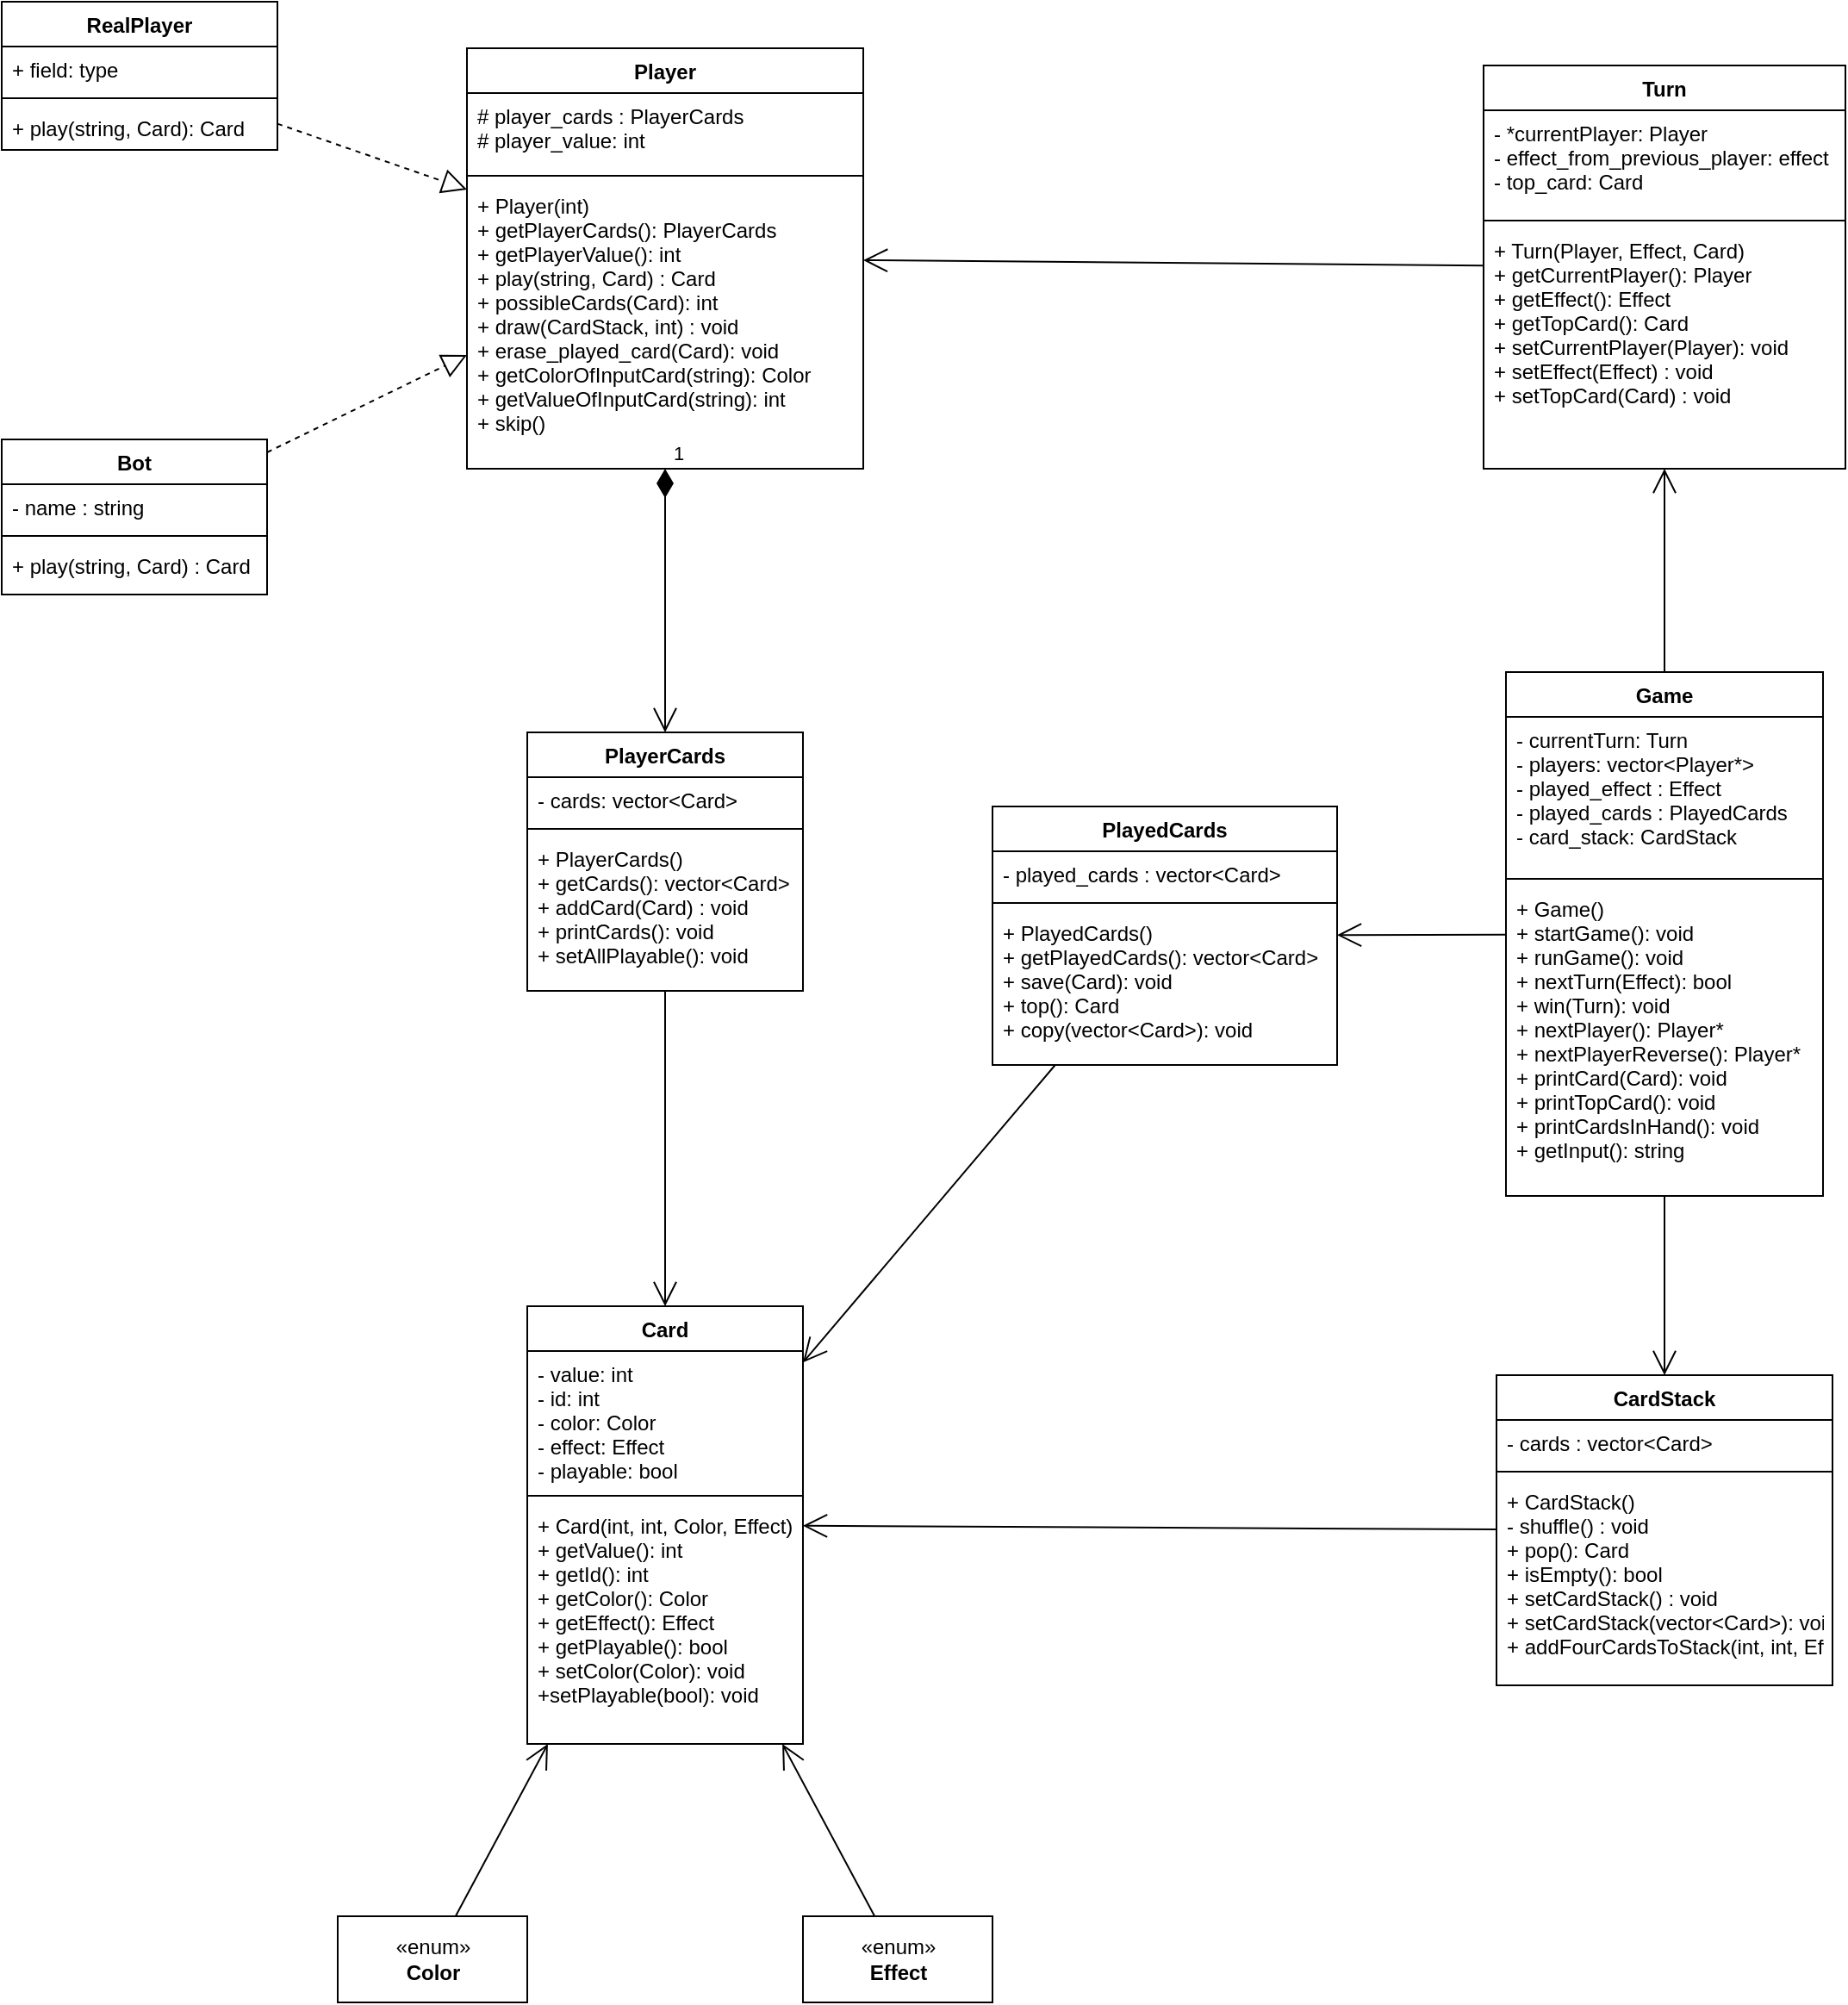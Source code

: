 <mxfile version="16.1.0" type="device"><diagram id="C5RBs43oDa-KdzZeNtuy" name="Page-1"><mxGraphModel dx="2277" dy="990" grid="1" gridSize="10" guides="1" tooltips="1" connect="1" arrows="1" fold="1" page="1" pageScale="1" pageWidth="827" pageHeight="1169" math="0" shadow="0"><root><mxCell id="WIyWlLk6GJQsqaUBKTNV-0"/><mxCell id="WIyWlLk6GJQsqaUBKTNV-1" parent="WIyWlLk6GJQsqaUBKTNV-0"/><mxCell id="n8jjThhub1hVJEuAA7UO-0" value="Card" style="swimlane;fontStyle=1;align=center;verticalAlign=top;childLayout=stackLayout;horizontal=1;startSize=26;horizontalStack=0;resizeParent=1;resizeParentMax=0;resizeLast=0;collapsible=1;marginBottom=0;" parent="WIyWlLk6GJQsqaUBKTNV-1" vertex="1"><mxGeometry x="55" y="800" width="160" height="254" as="geometry"/></mxCell><mxCell id="n8jjThhub1hVJEuAA7UO-1" value="- value: int&#10;- id: int&#10;- color: Color&#10;- effect: Effect&#10;- playable: bool&#10;" style="text;strokeColor=none;fillColor=none;align=left;verticalAlign=top;spacingLeft=4;spacingRight=4;overflow=hidden;rotatable=0;points=[[0,0.5],[1,0.5]];portConstraint=eastwest;" parent="n8jjThhub1hVJEuAA7UO-0" vertex="1"><mxGeometry y="26" width="160" height="80" as="geometry"/></mxCell><mxCell id="n8jjThhub1hVJEuAA7UO-2" value="" style="line;strokeWidth=1;fillColor=none;align=left;verticalAlign=middle;spacingTop=-1;spacingLeft=3;spacingRight=3;rotatable=0;labelPosition=right;points=[];portConstraint=eastwest;" parent="n8jjThhub1hVJEuAA7UO-0" vertex="1"><mxGeometry y="106" width="160" height="8" as="geometry"/></mxCell><mxCell id="n8jjThhub1hVJEuAA7UO-3" value="+ Card(int, int, Color, Effect)&#10;+ getValue(): int&#10;+ getId(): int&#10;+ getColor(): Color&#10;+ getEffect(): Effect&#10;+ getPlayable(): bool&#10;+ setColor(Color): void&#10;+setPlayable(bool): void " style="text;strokeColor=none;fillColor=none;align=left;verticalAlign=top;spacingLeft=4;spacingRight=4;overflow=hidden;rotatable=0;points=[[0,0.5],[1,0.5]];portConstraint=eastwest;" parent="n8jjThhub1hVJEuAA7UO-0" vertex="1"><mxGeometry y="114" width="160" height="140" as="geometry"/></mxCell><mxCell id="n8jjThhub1hVJEuAA7UO-9" value="Player" style="swimlane;fontStyle=1;align=center;verticalAlign=top;childLayout=stackLayout;horizontal=1;startSize=26;horizontalStack=0;resizeParent=1;resizeParentMax=0;resizeLast=0;collapsible=1;marginBottom=0;" parent="WIyWlLk6GJQsqaUBKTNV-1" vertex="1"><mxGeometry x="20" y="70" width="230" height="244" as="geometry"/></mxCell><mxCell id="n8jjThhub1hVJEuAA7UO-10" value="# player_cards : PlayerCards&#10;# player_value: int" style="text;strokeColor=none;fillColor=none;align=left;verticalAlign=top;spacingLeft=4;spacingRight=4;overflow=hidden;rotatable=0;points=[[0,0.5],[1,0.5]];portConstraint=eastwest;" parent="n8jjThhub1hVJEuAA7UO-9" vertex="1"><mxGeometry y="26" width="230" height="44" as="geometry"/></mxCell><mxCell id="n8jjThhub1hVJEuAA7UO-11" value="" style="line;strokeWidth=1;fillColor=none;align=left;verticalAlign=middle;spacingTop=-1;spacingLeft=3;spacingRight=3;rotatable=0;labelPosition=right;points=[];portConstraint=eastwest;" parent="n8jjThhub1hVJEuAA7UO-9" vertex="1"><mxGeometry y="70" width="230" height="8" as="geometry"/></mxCell><mxCell id="n8jjThhub1hVJEuAA7UO-12" value="+ Player(int)&#10;+ getPlayerCards(): PlayerCards&#10;+ getPlayerValue(): int&#10;+ play(string, Card) : Card&#10;+ possibleCards(Card): int&#10;+ draw(CardStack, int) : void&#10;+ erase_played_card(Card): void&#10;+ getColorOfInputCard(string): Color&#10;+ getValueOfInputCard(string): int&#10;+ skip()&#10;" style="text;strokeColor=none;fillColor=none;align=left;verticalAlign=top;spacingLeft=4;spacingRight=4;overflow=hidden;rotatable=0;points=[[0,0.5],[1,0.5]];portConstraint=eastwest;" parent="n8jjThhub1hVJEuAA7UO-9" vertex="1"><mxGeometry y="78" width="230" height="166" as="geometry"/></mxCell><mxCell id="n8jjThhub1hVJEuAA7UO-13" value="PlayerCards" style="swimlane;fontStyle=1;align=center;verticalAlign=top;childLayout=stackLayout;horizontal=1;startSize=26;horizontalStack=0;resizeParent=1;resizeParentMax=0;resizeLast=0;collapsible=1;marginBottom=0;" parent="WIyWlLk6GJQsqaUBKTNV-1" vertex="1"><mxGeometry x="55" y="467" width="160" height="150" as="geometry"/></mxCell><mxCell id="n8jjThhub1hVJEuAA7UO-14" value="- cards: vector&lt;Card&gt;" style="text;strokeColor=none;fillColor=none;align=left;verticalAlign=top;spacingLeft=4;spacingRight=4;overflow=hidden;rotatable=0;points=[[0,0.5],[1,0.5]];portConstraint=eastwest;" parent="n8jjThhub1hVJEuAA7UO-13" vertex="1"><mxGeometry y="26" width="160" height="26" as="geometry"/></mxCell><mxCell id="n8jjThhub1hVJEuAA7UO-15" value="" style="line;strokeWidth=1;fillColor=none;align=left;verticalAlign=middle;spacingTop=-1;spacingLeft=3;spacingRight=3;rotatable=0;labelPosition=right;points=[];portConstraint=eastwest;" parent="n8jjThhub1hVJEuAA7UO-13" vertex="1"><mxGeometry y="52" width="160" height="8" as="geometry"/></mxCell><mxCell id="n8jjThhub1hVJEuAA7UO-16" value="+ PlayerCards()&#10;+ getCards(): vector&lt;Card&gt;&#10;+ addCard(Card) : void&#10;+ printCards(): void&#10;+ setAllPlayable(): void&#10;" style="text;strokeColor=none;fillColor=none;align=left;verticalAlign=top;spacingLeft=4;spacingRight=4;overflow=hidden;rotatable=0;points=[[0,0.5],[1,0.5]];portConstraint=eastwest;" parent="n8jjThhub1hVJEuAA7UO-13" vertex="1"><mxGeometry y="60" width="160" height="90" as="geometry"/></mxCell><mxCell id="n8jjThhub1hVJEuAA7UO-18" value="1" style="endArrow=open;html=1;endSize=12;startArrow=diamondThin;startSize=14;startFill=1;edgeStyle=orthogonalEdgeStyle;align=left;verticalAlign=bottom;rounded=0;" parent="WIyWlLk6GJQsqaUBKTNV-1" source="n8jjThhub1hVJEuAA7UO-9" target="n8jjThhub1hVJEuAA7UO-13" edge="1"><mxGeometry x="-1" y="3" relative="1" as="geometry"><mxPoint x="-45" y="617" as="sourcePoint"/><mxPoint x="115" y="617" as="targetPoint"/></mxGeometry></mxCell><mxCell id="n8jjThhub1hVJEuAA7UO-19" value="" style="endArrow=open;endFill=1;endSize=12;html=1;rounded=0;" parent="WIyWlLk6GJQsqaUBKTNV-1" source="n8jjThhub1hVJEuAA7UO-13" target="n8jjThhub1hVJEuAA7UO-0" edge="1"><mxGeometry width="160" relative="1" as="geometry"><mxPoint x="-39" y="543" as="sourcePoint"/><mxPoint x="121" y="543" as="targetPoint"/></mxGeometry></mxCell><mxCell id="n8jjThhub1hVJEuAA7UO-20" value="RealPlayer" style="swimlane;fontStyle=1;align=center;verticalAlign=top;childLayout=stackLayout;horizontal=1;startSize=26;horizontalStack=0;resizeParent=1;resizeParentMax=0;resizeLast=0;collapsible=1;marginBottom=0;" parent="WIyWlLk6GJQsqaUBKTNV-1" vertex="1"><mxGeometry x="-250" y="43" width="160" height="86" as="geometry"/></mxCell><mxCell id="n8jjThhub1hVJEuAA7UO-21" value="+ field: type" style="text;strokeColor=none;fillColor=none;align=left;verticalAlign=top;spacingLeft=4;spacingRight=4;overflow=hidden;rotatable=0;points=[[0,0.5],[1,0.5]];portConstraint=eastwest;" parent="n8jjThhub1hVJEuAA7UO-20" vertex="1"><mxGeometry y="26" width="160" height="26" as="geometry"/></mxCell><mxCell id="n8jjThhub1hVJEuAA7UO-22" value="" style="line;strokeWidth=1;fillColor=none;align=left;verticalAlign=middle;spacingTop=-1;spacingLeft=3;spacingRight=3;rotatable=0;labelPosition=right;points=[];portConstraint=eastwest;" parent="n8jjThhub1hVJEuAA7UO-20" vertex="1"><mxGeometry y="52" width="160" height="8" as="geometry"/></mxCell><mxCell id="n8jjThhub1hVJEuAA7UO-23" value="+ play(string, Card): Card" style="text;strokeColor=none;fillColor=none;align=left;verticalAlign=top;spacingLeft=4;spacingRight=4;overflow=hidden;rotatable=0;points=[[0,0.5],[1,0.5]];portConstraint=eastwest;" parent="n8jjThhub1hVJEuAA7UO-20" vertex="1"><mxGeometry y="60" width="160" height="26" as="geometry"/></mxCell><mxCell id="n8jjThhub1hVJEuAA7UO-24" value="Bot" style="swimlane;fontStyle=1;align=center;verticalAlign=top;childLayout=stackLayout;horizontal=1;startSize=26;horizontalStack=0;resizeParent=1;resizeParentMax=0;resizeLast=0;collapsible=1;marginBottom=0;" parent="WIyWlLk6GJQsqaUBKTNV-1" vertex="1"><mxGeometry x="-250" y="297" width="154" height="90" as="geometry"/></mxCell><mxCell id="n8jjThhub1hVJEuAA7UO-25" value="- name : string" style="text;strokeColor=none;fillColor=none;align=left;verticalAlign=top;spacingLeft=4;spacingRight=4;overflow=hidden;rotatable=0;points=[[0,0.5],[1,0.5]];portConstraint=eastwest;" parent="n8jjThhub1hVJEuAA7UO-24" vertex="1"><mxGeometry y="26" width="154" height="26" as="geometry"/></mxCell><mxCell id="n8jjThhub1hVJEuAA7UO-26" value="" style="line;strokeWidth=1;fillColor=none;align=left;verticalAlign=middle;spacingTop=-1;spacingLeft=3;spacingRight=3;rotatable=0;labelPosition=right;points=[];portConstraint=eastwest;" parent="n8jjThhub1hVJEuAA7UO-24" vertex="1"><mxGeometry y="52" width="154" height="8" as="geometry"/></mxCell><mxCell id="n8jjThhub1hVJEuAA7UO-27" value="+ play(string, Card) : Card&#10;" style="text;strokeColor=none;fillColor=none;align=left;verticalAlign=top;spacingLeft=4;spacingRight=4;overflow=hidden;rotatable=0;points=[[0,0.5],[1,0.5]];portConstraint=eastwest;" parent="n8jjThhub1hVJEuAA7UO-24" vertex="1"><mxGeometry y="60" width="154" height="30" as="geometry"/></mxCell><mxCell id="n8jjThhub1hVJEuAA7UO-28" value="" style="endArrow=block;dashed=1;endFill=0;endSize=12;html=1;rounded=0;" parent="WIyWlLk6GJQsqaUBKTNV-1" source="n8jjThhub1hVJEuAA7UO-24" target="n8jjThhub1hVJEuAA7UO-9" edge="1"><mxGeometry width="160" relative="1" as="geometry"><mxPoint x="70" y="377" as="sourcePoint"/><mxPoint x="230" y="377" as="targetPoint"/></mxGeometry></mxCell><mxCell id="n8jjThhub1hVJEuAA7UO-30" value="" style="endArrow=block;dashed=1;endFill=0;endSize=12;html=1;rounded=0;" parent="WIyWlLk6GJQsqaUBKTNV-1" source="n8jjThhub1hVJEuAA7UO-20" target="n8jjThhub1hVJEuAA7UO-9" edge="1"><mxGeometry width="160" relative="1" as="geometry"><mxPoint x="-10" y="357" as="sourcePoint"/><mxPoint x="150" y="357" as="targetPoint"/></mxGeometry></mxCell><mxCell id="n8jjThhub1hVJEuAA7UO-31" value="CardStack" style="swimlane;fontStyle=1;align=center;verticalAlign=top;childLayout=stackLayout;horizontal=1;startSize=26;horizontalStack=0;resizeParent=1;resizeParentMax=0;resizeLast=0;collapsible=1;marginBottom=0;" parent="WIyWlLk6GJQsqaUBKTNV-1" vertex="1"><mxGeometry x="617.5" y="840" width="195" height="180" as="geometry"/></mxCell><mxCell id="n8jjThhub1hVJEuAA7UO-32" value="- cards : vector&lt;Card&gt;" style="text;strokeColor=none;fillColor=none;align=left;verticalAlign=top;spacingLeft=4;spacingRight=4;overflow=hidden;rotatable=0;points=[[0,0.5],[1,0.5]];portConstraint=eastwest;" parent="n8jjThhub1hVJEuAA7UO-31" vertex="1"><mxGeometry y="26" width="195" height="26" as="geometry"/></mxCell><mxCell id="n8jjThhub1hVJEuAA7UO-33" value="" style="line;strokeWidth=1;fillColor=none;align=left;verticalAlign=middle;spacingTop=-1;spacingLeft=3;spacingRight=3;rotatable=0;labelPosition=right;points=[];portConstraint=eastwest;" parent="n8jjThhub1hVJEuAA7UO-31" vertex="1"><mxGeometry y="52" width="195" height="8" as="geometry"/></mxCell><mxCell id="n8jjThhub1hVJEuAA7UO-34" value="+ CardStack()&#10;- shuffle() : void&#10;+ pop(): Card&#10;+ isEmpty(): bool&#10;+ setCardStack() : void&#10;+ setCardStack(vector&lt;Card&gt;): void&#10;+ addFourCardsToStack(int, int, Effect): void" style="text;strokeColor=none;fillColor=none;align=left;verticalAlign=top;spacingLeft=4;spacingRight=4;overflow=hidden;rotatable=0;points=[[0,0.5],[1,0.5]];portConstraint=eastwest;" parent="n8jjThhub1hVJEuAA7UO-31" vertex="1"><mxGeometry y="60" width="195" height="120" as="geometry"/></mxCell><mxCell id="n8jjThhub1hVJEuAA7UO-35" value="PlayedCards" style="swimlane;fontStyle=1;align=center;verticalAlign=top;childLayout=stackLayout;horizontal=1;startSize=26;horizontalStack=0;resizeParent=1;resizeParentMax=0;resizeLast=0;collapsible=1;marginBottom=0;" parent="WIyWlLk6GJQsqaUBKTNV-1" vertex="1"><mxGeometry x="325" y="510" width="200" height="150" as="geometry"/></mxCell><mxCell id="n8jjThhub1hVJEuAA7UO-36" value="- played_cards : vector&lt;Card&gt;" style="text;strokeColor=none;fillColor=none;align=left;verticalAlign=top;spacingLeft=4;spacingRight=4;overflow=hidden;rotatable=0;points=[[0,0.5],[1,0.5]];portConstraint=eastwest;" parent="n8jjThhub1hVJEuAA7UO-35" vertex="1"><mxGeometry y="26" width="200" height="26" as="geometry"/></mxCell><mxCell id="n8jjThhub1hVJEuAA7UO-37" value="" style="line;strokeWidth=1;fillColor=none;align=left;verticalAlign=middle;spacingTop=-1;spacingLeft=3;spacingRight=3;rotatable=0;labelPosition=right;points=[];portConstraint=eastwest;" parent="n8jjThhub1hVJEuAA7UO-35" vertex="1"><mxGeometry y="52" width="200" height="8" as="geometry"/></mxCell><mxCell id="n8jjThhub1hVJEuAA7UO-38" value="+ PlayedCards()&#10;+ getPlayedCards(): vector&lt;Card&gt;&#10;+ save(Card): void&#10;+ top(): Card&#10;+ copy(vector&lt;Card&gt;): void&#10;" style="text;strokeColor=none;fillColor=none;align=left;verticalAlign=top;spacingLeft=4;spacingRight=4;overflow=hidden;rotatable=0;points=[[0,0.5],[1,0.5]];portConstraint=eastwest;" parent="n8jjThhub1hVJEuAA7UO-35" vertex="1"><mxGeometry y="60" width="200" height="90" as="geometry"/></mxCell><mxCell id="n8jjThhub1hVJEuAA7UO-40" value="" style="endArrow=open;endFill=1;endSize=12;html=1;rounded=0;" parent="WIyWlLk6GJQsqaUBKTNV-1" source="n8jjThhub1hVJEuAA7UO-31" target="n8jjThhub1hVJEuAA7UO-0" edge="1"><mxGeometry width="160" relative="1" as="geometry"><mxPoint x="415" y="698" as="sourcePoint"/><mxPoint x="575" y="698" as="targetPoint"/></mxGeometry></mxCell><mxCell id="n8jjThhub1hVJEuAA7UO-41" value="Game" style="swimlane;fontStyle=1;align=center;verticalAlign=top;childLayout=stackLayout;horizontal=1;startSize=26;horizontalStack=0;resizeParent=1;resizeParentMax=0;resizeLast=0;collapsible=1;marginBottom=0;" parent="WIyWlLk6GJQsqaUBKTNV-1" vertex="1"><mxGeometry x="623" y="432" width="184" height="304" as="geometry"/></mxCell><mxCell id="n8jjThhub1hVJEuAA7UO-42" value="- currentTurn: Turn&#10;- players: vector&lt;Player*&gt;&#10;- played_effect : Effect&#10;- played_cards : PlayedCards&#10;- card_stack: CardStack&#10;" style="text;strokeColor=none;fillColor=none;align=left;verticalAlign=top;spacingLeft=4;spacingRight=4;overflow=hidden;rotatable=0;points=[[0,0.5],[1,0.5]];portConstraint=eastwest;" parent="n8jjThhub1hVJEuAA7UO-41" vertex="1"><mxGeometry y="26" width="184" height="90" as="geometry"/></mxCell><mxCell id="n8jjThhub1hVJEuAA7UO-43" value="" style="line;strokeWidth=1;fillColor=none;align=left;verticalAlign=middle;spacingTop=-1;spacingLeft=3;spacingRight=3;rotatable=0;labelPosition=right;points=[];portConstraint=eastwest;" parent="n8jjThhub1hVJEuAA7UO-41" vertex="1"><mxGeometry y="116" width="184" height="8" as="geometry"/></mxCell><mxCell id="n8jjThhub1hVJEuAA7UO-44" value="+ Game()&#10;+ startGame(): void&#10;+ runGame(): void&#10;+ nextTurn(Effect): bool&#10;+ win(Turn): void&#10;+ nextPlayer(): Player*&#10;+ nextPlayerReverse(): Player*&#10;+ printCard(Card): void&#10;+ printTopCard(): void&#10;+ printCardsInHand(): void&#10;+ getInput(): string&#10;" style="text;strokeColor=none;fillColor=none;align=left;verticalAlign=top;spacingLeft=4;spacingRight=4;overflow=hidden;rotatable=0;points=[[0,0.5],[1,0.5]];portConstraint=eastwest;" parent="n8jjThhub1hVJEuAA7UO-41" vertex="1"><mxGeometry y="124" width="184" height="180" as="geometry"/></mxCell><mxCell id="n8jjThhub1hVJEuAA7UO-45" value="Turn" style="swimlane;fontStyle=1;align=center;verticalAlign=top;childLayout=stackLayout;horizontal=1;startSize=26;horizontalStack=0;resizeParent=1;resizeParentMax=0;resizeLast=0;collapsible=1;marginBottom=0;" parent="WIyWlLk6GJQsqaUBKTNV-1" vertex="1"><mxGeometry x="610" y="80" width="210" height="234" as="geometry"/></mxCell><mxCell id="n8jjThhub1hVJEuAA7UO-46" value="- *currentPlayer: Player&#10;- effect_from_previous_player: effect&#10;- top_card: Card" style="text;strokeColor=none;fillColor=none;align=left;verticalAlign=top;spacingLeft=4;spacingRight=4;overflow=hidden;rotatable=0;points=[[0,0.5],[1,0.5]];portConstraint=eastwest;" parent="n8jjThhub1hVJEuAA7UO-45" vertex="1"><mxGeometry y="26" width="210" height="60" as="geometry"/></mxCell><mxCell id="n8jjThhub1hVJEuAA7UO-47" value="" style="line;strokeWidth=1;fillColor=none;align=left;verticalAlign=middle;spacingTop=-1;spacingLeft=3;spacingRight=3;rotatable=0;labelPosition=right;points=[];portConstraint=eastwest;" parent="n8jjThhub1hVJEuAA7UO-45" vertex="1"><mxGeometry y="86" width="210" height="8" as="geometry"/></mxCell><mxCell id="n8jjThhub1hVJEuAA7UO-48" value="+ Turn(Player, Effect, Card)&#10;+ getCurrentPlayer(): Player&#10;+ getEffect(): Effect&#10;+ getTopCard(): Card&#10;+ setCurrentPlayer(Player): void&#10;+ setEffect(Effect) : void&#10;+ setTopCard(Card) : void&#10;" style="text;strokeColor=none;fillColor=none;align=left;verticalAlign=top;spacingLeft=4;spacingRight=4;overflow=hidden;rotatable=0;points=[[0,0.5],[1,0.5]];portConstraint=eastwest;" parent="n8jjThhub1hVJEuAA7UO-45" vertex="1"><mxGeometry y="94" width="210" height="140" as="geometry"/></mxCell><mxCell id="n8jjThhub1hVJEuAA7UO-50" value="" style="endArrow=open;endFill=1;endSize=12;html=1;rounded=0;" parent="WIyWlLk6GJQsqaUBKTNV-1" source="n8jjThhub1hVJEuAA7UO-45" target="n8jjThhub1hVJEuAA7UO-9" edge="1"><mxGeometry width="160" relative="1" as="geometry"><mxPoint x="275" y="480" as="sourcePoint"/><mxPoint x="175" y="420" as="targetPoint"/></mxGeometry></mxCell><mxCell id="n8jjThhub1hVJEuAA7UO-51" value="" style="endArrow=open;endFill=1;endSize=12;html=1;rounded=0;exitX=0.5;exitY=0;exitDx=0;exitDy=0;" parent="WIyWlLk6GJQsqaUBKTNV-1" source="n8jjThhub1hVJEuAA7UO-41" target="n8jjThhub1hVJEuAA7UO-45" edge="1"><mxGeometry width="160" relative="1" as="geometry"><mxPoint x="405" y="480" as="sourcePoint"/><mxPoint x="565" y="480" as="targetPoint"/></mxGeometry></mxCell><mxCell id="5qzU1wDb1x1K-c3wQyoG-0" value="" style="endArrow=open;endFill=1;endSize=12;html=1;rounded=0;" edge="1" parent="WIyWlLk6GJQsqaUBKTNV-1" source="n8jjThhub1hVJEuAA7UO-35" target="n8jjThhub1hVJEuAA7UO-0"><mxGeometry width="160" relative="1" as="geometry"><mxPoint x="380" y="723" as="sourcePoint"/><mxPoint x="910" y="777" as="targetPoint"/></mxGeometry></mxCell><mxCell id="5qzU1wDb1x1K-c3wQyoG-2" value="" style="endArrow=open;endFill=1;endSize=12;html=1;rounded=0;" edge="1" parent="WIyWlLk6GJQsqaUBKTNV-1" source="n8jjThhub1hVJEuAA7UO-41" target="n8jjThhub1hVJEuAA7UO-31"><mxGeometry width="160" relative="1" as="geometry"><mxPoint x="970" y="670" as="sourcePoint"/><mxPoint x="1130" y="670" as="targetPoint"/></mxGeometry></mxCell><mxCell id="5qzU1wDb1x1K-c3wQyoG-3" value="«enum»&lt;br&gt;&lt;b&gt;Color&lt;/b&gt;" style="html=1;" vertex="1" parent="WIyWlLk6GJQsqaUBKTNV-1"><mxGeometry x="-55" y="1154" width="110" height="50" as="geometry"/></mxCell><mxCell id="5qzU1wDb1x1K-c3wQyoG-5" value="«enum»&lt;br&gt;&lt;b&gt;Effect&lt;/b&gt;" style="html=1;" vertex="1" parent="WIyWlLk6GJQsqaUBKTNV-1"><mxGeometry x="215" y="1154" width="110" height="50" as="geometry"/></mxCell><mxCell id="5qzU1wDb1x1K-c3wQyoG-6" value="" style="endArrow=open;endFill=1;endSize=12;html=1;rounded=0;" edge="1" parent="WIyWlLk6GJQsqaUBKTNV-1" source="5qzU1wDb1x1K-c3wQyoG-3" target="n8jjThhub1hVJEuAA7UO-0"><mxGeometry width="160" relative="1" as="geometry"><mxPoint x="10" y="1094" as="sourcePoint"/><mxPoint x="170" y="1094" as="targetPoint"/></mxGeometry></mxCell><mxCell id="5qzU1wDb1x1K-c3wQyoG-7" value="" style="endArrow=open;endFill=1;endSize=12;html=1;rounded=0;" edge="1" parent="WIyWlLk6GJQsqaUBKTNV-1" source="5qzU1wDb1x1K-c3wQyoG-5" target="n8jjThhub1hVJEuAA7UO-0"><mxGeometry width="160" relative="1" as="geometry"><mxPoint x="100" y="1104" as="sourcePoint"/><mxPoint x="260" y="1104" as="targetPoint"/></mxGeometry></mxCell><mxCell id="5qzU1wDb1x1K-c3wQyoG-8" value="" style="endArrow=open;endFill=1;endSize=12;html=1;rounded=0;" edge="1" parent="WIyWlLk6GJQsqaUBKTNV-1" source="n8jjThhub1hVJEuAA7UO-41" target="n8jjThhub1hVJEuAA7UO-35"><mxGeometry width="160" relative="1" as="geometry"><mxPoint x="400" y="710" as="sourcePoint"/><mxPoint x="560" y="710" as="targetPoint"/></mxGeometry></mxCell></root></mxGraphModel></diagram></mxfile>